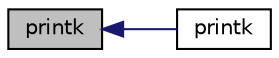 digraph "printk"
{
  edge [fontname="Helvetica",fontsize="10",labelfontname="Helvetica",labelfontsize="10"];
  node [fontname="Helvetica",fontsize="10",shape=record];
  rankdir="LR";
  Node1 [label="printk",height=0.2,width=0.4,color="black", fillcolor="grey75", style="filled", fontcolor="black"];
  Node1 -> Node2 [dir="back",color="midnightblue",fontsize="10",style="solid",fontname="Helvetica"];
  Node2 [label="printk",height=0.2,width=0.4,color="black", fillcolor="white", style="filled",URL="$d9/da2/printk__no__arch__impl_8cpp.html#aa0f4461564efcf0b4d907e5dd6af369d"];
}
